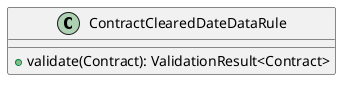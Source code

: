 @startuml

    class ContractClearedDateDataRule [[ContractClearedDateDataRule.html]] {
        +validate(Contract): ValidationResult<Contract>
    }

@enduml
